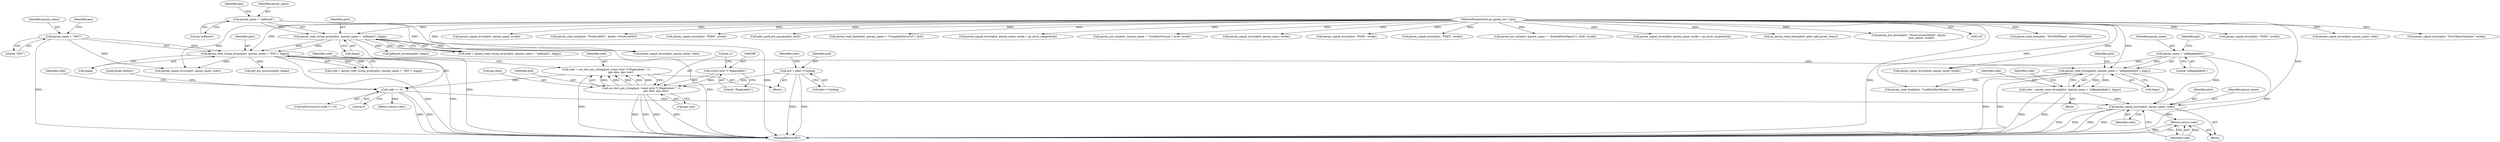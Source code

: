 digraph "0_ghostscript_c3476dde7743761a4e1d39a631716199b696b880@API" {
"1000307" [label="(Call,param_signal_error(plist, param_name, code))"];
"1000250" [label="(Call,param_read_string(plist, (param_name = \"pdfpagelabels\"), &pps))"];
"1000206" [label="(Call,param_read_string_array(plist, (param_name = \"DSC\"), &ppa))"];
"1000162" [label="(Call,param_read_string_array(plist, (param_name = \"pdfmark\"), &ppa))"];
"1000121" [label="(MethodParameterIn,gs_param_list * plist)"];
"1000164" [label="(Call,param_name = \"pdfmark\")"];
"1000208" [label="(Call,param_name = \"DSC\")"];
"1000252" [label="(Call,param_name = \"pdfpagelabels\")"];
"1000298" [label="(Call,code >= 0)"];
"1000283" [label="(Call,code = cos_dict_put_string(pcd, (const byte *)\"/PageLabels\", 11,\n                                   pps.data, pps.size))"];
"1000285" [label="(Call,cos_dict_put_string(pcd, (const byte *)\"/PageLabels\", 11,\n                                   pps.data, pps.size))"];
"1000268" [label="(Call,pcd = pdev->Catalog)"];
"1000287" [label="(Call,(const byte *)\"/PageLabels\")"];
"1000248" [label="(Call,code = param_read_string(plist, (param_name = \"pdfpagelabels\"), &pps))"];
"1000311" [label="(Return,return code;)"];
"1000561" [label="(Call,param_read_bool(plist, \"ForOPDFRead\", &ForOPDFRead))"];
"1000285" [label="(Call,cos_dict_put_string(pcd, (const byte *)\"/PageLabels\", 11,\n                                   pps.data, pps.size))"];
"1000726" [label="(Call,param_signal_error(plist, \"PDFA\", ecode))"];
"1000249" [label="(Identifier,code)"];
"1000307" [label="(Call,param_signal_error(plist, param_name, code))"];
"1000206" [label="(Call,param_read_string_array(plist, (param_name = \"DSC\"), &ppa))"];
"1000268" [label="(Call,pcd = pdev->Catalog)"];
"1000326" [label="(Call,param_signal_error(plist, param_name, ecode))"];
"1000312" [label="(Identifier,code)"];
"1000274" [label="(Identifier,code)"];
"1000283" [label="(Call,code = cos_dict_put_string(pcd, (const byte *)\"/PageLabels\", 11,\n                                   pps.data, pps.size))"];
"1000705" [label="(Call,param_signal_error(plist, param_name, code))"];
"1000645" [label="(Call,param_signal_error(plist, \"FirstObjectNumber\", ecode))"];
"1000308" [label="(Identifier,plist)"];
"1000204" [label="(Call,code = param_read_string_array(plist, (param_name = \"DSC\"), &ppa))"];
"1000410" [label="(Call,param_signal_error(plist, param_name, ecode))"];
"1000302" [label="(Identifier,code)"];
"1000267" [label="(Block,)"];
"1000163" [label="(Identifier,plist)"];
"1000291" [label="(Call,pps.data)"];
"1001549" [label="(MethodReturn,RET)"];
"1000299" [label="(Identifier,code)"];
"1000157" [label="(Block,)"];
"1000298" [label="(Call,code >= 0)"];
"1000251" [label="(Identifier,plist)"];
"1000167" [label="(Call,&ppa)"];
"1000297" [label="(ControlStructure,if (code >= 0))"];
"1000286" [label="(Identifier,pcd)"];
"1000696" [label="(Call,param_read_bool(plist, \"ProduceDSC\", &pdev->ProduceDSC))"];
"1000196" [label="(Call,param_signal_error(plist, param_name, code))"];
"1000166" [label="(Literal,\"pdfmark\")"];
"1000270" [label="(Call,pdev->Catalog)"];
"1000212" [label="(Identifier,ppa)"];
"1000240" [label="(Call,param_signal_error(plist, param_name, code))"];
"1000311" [label="(Return,return code;)"];
"1000253" [label="(Identifier,param_name)"];
"1000207" [label="(Identifier,plist)"];
"1000256" [label="(Identifier,pps)"];
"1000255" [label="(Call,&pps)"];
"1000284" [label="(Identifier,code)"];
"1000258" [label="(Identifier,code)"];
"1000300" [label="(Literal,0)"];
"1000774" [label="(Call,param_signal_error(plist, \"PDFA\", ecode))"];
"1000254" [label="(Literal,\"pdfpagelabels\")"];
"1000957" [label="(Call,gdev_psdf_put_params(dev, plist))"];
"1000208" [label="(Call,param_name = \"DSC\")"];
"1000398" [label="(Call,param_read_float(plist, (param_name = \"CompatibilityLevel\"), &cl))"];
"1000168" [label="(Identifier,ppa)"];
"1000301" [label="(Return,return code;)"];
"1000211" [label="(Call,&ppa)"];
"1000389" [label="(Call,param_signal_error(plist, param_name, ecode = gs_error_rangecheck))"];
"1000370" [label="(Call,param_put_int(plist, (param_name = \"CoreDistVersion\"), &cdv, ecode))"];
"1000306" [label="(JumpTarget,default:)"];
"1000269" [label="(Identifier,pcd)"];
"1000349" [label="(Call,param_signal_error(plist, param_name, ecode))"];
"1000165" [label="(Identifier,param_name)"];
"1000294" [label="(Call,pps.size)"];
"1000287" [label="(Call,(const byte *)\"/PageLabels\")"];
"1000259" [label="(Block,)"];
"1000310" [label="(Identifier,code)"];
"1000812" [label="(Call,param_signal_error(plist, \"PDFA\", ecode))"];
"1000210" [label="(Literal,\"DSC\")"];
"1000792" [label="(Call,param_signal_error(plist, \"PDFX\", ecode))"];
"1000317" [label="(Call,param_read_bool(plist, \"LockDistillerParams\", &locked))"];
"1000289" [label="(Literal,\"/PageLabels\")"];
"1000185" [label="(Call,pdfmark_process(pdev, &ppa))"];
"1000337" [label="(Call,param_put_int(plist, (param_name = \".EmbedFontObjects\"), &efo, ecode))"];
"1000252" [label="(Call,param_name = \"pdfpagelabels\")"];
"1000209" [label="(Identifier,param_name)"];
"1000250" [label="(Call,param_read_string(plist, (param_name = \"pdfpagelabels\"), &pps))"];
"1000357" [label="(Call,param_signal_error(plist, param_name, ecode = gs_error_rangecheck))"];
"1000164" [label="(Call,param_name = \"pdfmark\")"];
"1000248" [label="(Call,code = param_read_string(plist, (param_name = \"pdfpagelabels\"), &pps))"];
"1000162" [label="(Call,param_read_string_array(plist, (param_name = \"pdfmark\"), &ppa))"];
"1000160" [label="(Call,code = param_read_string_array(plist, (param_name = \"pdfmark\"), &ppa))"];
"1000549" [label="(Call,gs_param_read_items(plist, pdev, pdf_param_items))"];
"1000658" [label="(Call,param_put_enum(plist, \"ProcessColorModel\", &pcm,\n                               pcm_names, ecode))"];
"1000309" [label="(Identifier,param_name)"];
"1000229" [label="(Call,pdf_dsc_process(pdev, &ppa))"];
"1000121" [label="(MethodParameterIn,gs_param_list * plist)"];
"1000290" [label="(Literal,11)"];
"1000307" -> "1000259"  [label="AST: "];
"1000307" -> "1000310"  [label="CFG: "];
"1000308" -> "1000307"  [label="AST: "];
"1000309" -> "1000307"  [label="AST: "];
"1000310" -> "1000307"  [label="AST: "];
"1000312" -> "1000307"  [label="CFG: "];
"1000307" -> "1001549"  [label="DDG: "];
"1000307" -> "1001549"  [label="DDG: "];
"1000307" -> "1001549"  [label="DDG: "];
"1000307" -> "1001549"  [label="DDG: "];
"1000250" -> "1000307"  [label="DDG: "];
"1000121" -> "1000307"  [label="DDG: "];
"1000252" -> "1000307"  [label="DDG: "];
"1000298" -> "1000307"  [label="DDG: "];
"1000248" -> "1000307"  [label="DDG: "];
"1000307" -> "1000311"  [label="DDG: "];
"1000250" -> "1000248"  [label="AST: "];
"1000250" -> "1000255"  [label="CFG: "];
"1000251" -> "1000250"  [label="AST: "];
"1000252" -> "1000250"  [label="AST: "];
"1000255" -> "1000250"  [label="AST: "];
"1000248" -> "1000250"  [label="CFG: "];
"1000250" -> "1001549"  [label="DDG: "];
"1000250" -> "1001549"  [label="DDG: "];
"1000250" -> "1000248"  [label="DDG: "];
"1000250" -> "1000248"  [label="DDG: "];
"1000206" -> "1000250"  [label="DDG: "];
"1000121" -> "1000250"  [label="DDG: "];
"1000252" -> "1000250"  [label="DDG: "];
"1000250" -> "1000317"  [label="DDG: "];
"1000206" -> "1000204"  [label="AST: "];
"1000206" -> "1000211"  [label="CFG: "];
"1000207" -> "1000206"  [label="AST: "];
"1000208" -> "1000206"  [label="AST: "];
"1000211" -> "1000206"  [label="AST: "];
"1000204" -> "1000206"  [label="CFG: "];
"1000206" -> "1001549"  [label="DDG: "];
"1000206" -> "1001549"  [label="DDG: "];
"1000206" -> "1000204"  [label="DDG: "];
"1000206" -> "1000204"  [label="DDG: "];
"1000162" -> "1000206"  [label="DDG: "];
"1000162" -> "1000206"  [label="DDG: "];
"1000121" -> "1000206"  [label="DDG: "];
"1000208" -> "1000206"  [label="DDG: "];
"1000206" -> "1000229"  [label="DDG: "];
"1000206" -> "1000240"  [label="DDG: "];
"1000162" -> "1000160"  [label="AST: "];
"1000162" -> "1000167"  [label="CFG: "];
"1000163" -> "1000162"  [label="AST: "];
"1000164" -> "1000162"  [label="AST: "];
"1000167" -> "1000162"  [label="AST: "];
"1000160" -> "1000162"  [label="CFG: "];
"1000162" -> "1001549"  [label="DDG: "];
"1000162" -> "1001549"  [label="DDG: "];
"1000162" -> "1000160"  [label="DDG: "];
"1000162" -> "1000160"  [label="DDG: "];
"1000121" -> "1000162"  [label="DDG: "];
"1000164" -> "1000162"  [label="DDG: "];
"1000162" -> "1000185"  [label="DDG: "];
"1000162" -> "1000196"  [label="DDG: "];
"1000121" -> "1000118"  [label="AST: "];
"1000121" -> "1001549"  [label="DDG: "];
"1000121" -> "1000196"  [label="DDG: "];
"1000121" -> "1000240"  [label="DDG: "];
"1000121" -> "1000317"  [label="DDG: "];
"1000121" -> "1000326"  [label="DDG: "];
"1000121" -> "1000337"  [label="DDG: "];
"1000121" -> "1000349"  [label="DDG: "];
"1000121" -> "1000357"  [label="DDG: "];
"1000121" -> "1000370"  [label="DDG: "];
"1000121" -> "1000389"  [label="DDG: "];
"1000121" -> "1000398"  [label="DDG: "];
"1000121" -> "1000410"  [label="DDG: "];
"1000121" -> "1000549"  [label="DDG: "];
"1000121" -> "1000561"  [label="DDG: "];
"1000121" -> "1000645"  [label="DDG: "];
"1000121" -> "1000658"  [label="DDG: "];
"1000121" -> "1000696"  [label="DDG: "];
"1000121" -> "1000705"  [label="DDG: "];
"1000121" -> "1000726"  [label="DDG: "];
"1000121" -> "1000774"  [label="DDG: "];
"1000121" -> "1000792"  [label="DDG: "];
"1000121" -> "1000812"  [label="DDG: "];
"1000121" -> "1000957"  [label="DDG: "];
"1000164" -> "1000166"  [label="CFG: "];
"1000165" -> "1000164"  [label="AST: "];
"1000166" -> "1000164"  [label="AST: "];
"1000168" -> "1000164"  [label="CFG: "];
"1000164" -> "1001549"  [label="DDG: "];
"1000164" -> "1000196"  [label="DDG: "];
"1000208" -> "1000210"  [label="CFG: "];
"1000209" -> "1000208"  [label="AST: "];
"1000210" -> "1000208"  [label="AST: "];
"1000212" -> "1000208"  [label="CFG: "];
"1000208" -> "1001549"  [label="DDG: "];
"1000208" -> "1000240"  [label="DDG: "];
"1000252" -> "1000254"  [label="CFG: "];
"1000253" -> "1000252"  [label="AST: "];
"1000254" -> "1000252"  [label="AST: "];
"1000256" -> "1000252"  [label="CFG: "];
"1000252" -> "1001549"  [label="DDG: "];
"1000252" -> "1000326"  [label="DDG: "];
"1000298" -> "1000297"  [label="AST: "];
"1000298" -> "1000300"  [label="CFG: "];
"1000299" -> "1000298"  [label="AST: "];
"1000300" -> "1000298"  [label="AST: "];
"1000302" -> "1000298"  [label="CFG: "];
"1000306" -> "1000298"  [label="CFG: "];
"1000298" -> "1001549"  [label="DDG: "];
"1000298" -> "1001549"  [label="DDG: "];
"1000283" -> "1000298"  [label="DDG: "];
"1000298" -> "1000301"  [label="DDG: "];
"1000283" -> "1000267"  [label="AST: "];
"1000283" -> "1000285"  [label="CFG: "];
"1000284" -> "1000283"  [label="AST: "];
"1000285" -> "1000283"  [label="AST: "];
"1000299" -> "1000283"  [label="CFG: "];
"1000283" -> "1001549"  [label="DDG: "];
"1000285" -> "1000283"  [label="DDG: "];
"1000285" -> "1000283"  [label="DDG: "];
"1000285" -> "1000283"  [label="DDG: "];
"1000285" -> "1000283"  [label="DDG: "];
"1000285" -> "1000283"  [label="DDG: "];
"1000285" -> "1000294"  [label="CFG: "];
"1000286" -> "1000285"  [label="AST: "];
"1000287" -> "1000285"  [label="AST: "];
"1000290" -> "1000285"  [label="AST: "];
"1000291" -> "1000285"  [label="AST: "];
"1000294" -> "1000285"  [label="AST: "];
"1000285" -> "1001549"  [label="DDG: "];
"1000285" -> "1001549"  [label="DDG: "];
"1000285" -> "1001549"  [label="DDG: "];
"1000285" -> "1001549"  [label="DDG: "];
"1000268" -> "1000285"  [label="DDG: "];
"1000287" -> "1000285"  [label="DDG: "];
"1000268" -> "1000267"  [label="AST: "];
"1000268" -> "1000270"  [label="CFG: "];
"1000269" -> "1000268"  [label="AST: "];
"1000270" -> "1000268"  [label="AST: "];
"1000274" -> "1000268"  [label="CFG: "];
"1000268" -> "1001549"  [label="DDG: "];
"1000268" -> "1001549"  [label="DDG: "];
"1000287" -> "1000289"  [label="CFG: "];
"1000288" -> "1000287"  [label="AST: "];
"1000289" -> "1000287"  [label="AST: "];
"1000290" -> "1000287"  [label="CFG: "];
"1000248" -> "1000157"  [label="AST: "];
"1000249" -> "1000248"  [label="AST: "];
"1000258" -> "1000248"  [label="CFG: "];
"1000248" -> "1001549"  [label="DDG: "];
"1000248" -> "1001549"  [label="DDG: "];
"1000311" -> "1000259"  [label="AST: "];
"1000311" -> "1000312"  [label="CFG: "];
"1000312" -> "1000311"  [label="AST: "];
"1001549" -> "1000311"  [label="CFG: "];
"1000311" -> "1001549"  [label="DDG: "];
"1000312" -> "1000311"  [label="DDG: "];
}
